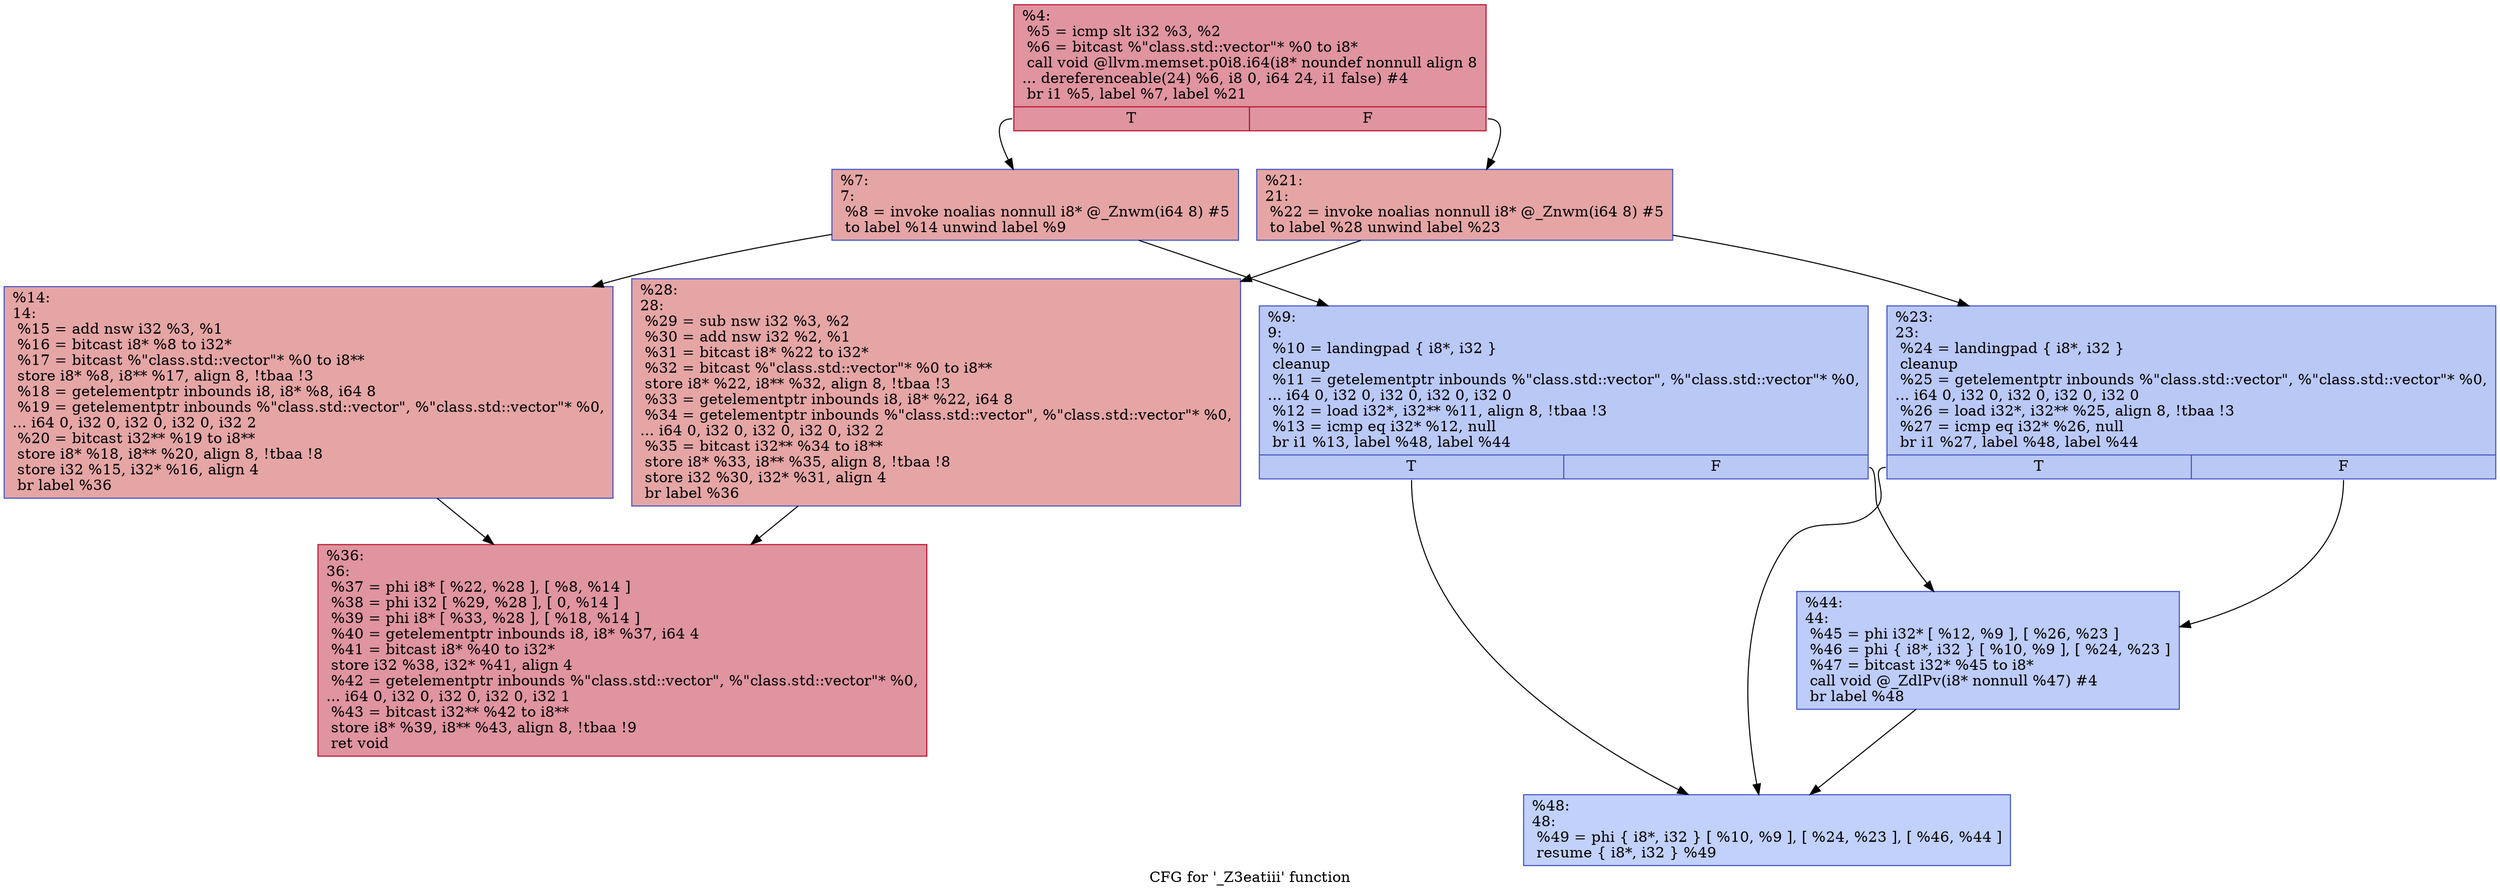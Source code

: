 digraph "CFG for '_Z3eatiii' function" {
	label="CFG for '_Z3eatiii' function";

	Node0x555efc28f140 [shape=record,color="#b70d28ff", style=filled, fillcolor="#b70d2870",label="{%4:\l  %5 = icmp slt i32 %3, %2\l  %6 = bitcast %\"class.std::vector\"* %0 to i8*\l  call void @llvm.memset.p0i8.i64(i8* noundef nonnull align 8\l... dereferenceable(24) %6, i8 0, i64 24, i1 false) #4\l  br i1 %5, label %7, label %21\l|{<s0>T|<s1>F}}"];
	Node0x555efc28f140:s0 -> Node0x555efc28fcb0;
	Node0x555efc28f140:s1 -> Node0x555efc28fd00;
	Node0x555efc28fcb0 [shape=record,color="#3d50c3ff", style=filled, fillcolor="#c5333470",label="{%7:\l7:                                                \l  %8 = invoke noalias nonnull i8* @_Znwm(i64 8) #5\l          to label %14 unwind label %9\l}"];
	Node0x555efc28fcb0 -> Node0x555efc28fe40;
	Node0x555efc28fcb0 -> Node0x555efc28fe90;
	Node0x555efc28fe90 [shape=record,color="#3d50c3ff", style=filled, fillcolor="#6282ea70",label="{%9:\l9:                                                \l  %10 = landingpad \{ i8*, i32 \}\l          cleanup\l  %11 = getelementptr inbounds %\"class.std::vector\", %\"class.std::vector\"* %0,\l... i64 0, i32 0, i32 0, i32 0, i32 0\l  %12 = load i32*, i32** %11, align 8, !tbaa !3\l  %13 = icmp eq i32* %12, null\l  br i1 %13, label %48, label %44\l|{<s0>T|<s1>F}}"];
	Node0x555efc28fe90:s0 -> Node0x555efc291130;
	Node0x555efc28fe90:s1 -> Node0x555efc2911c0;
	Node0x555efc28fe40 [shape=record,color="#3d50c3ff", style=filled, fillcolor="#c5333470",label="{%14:\l14:                                               \l  %15 = add nsw i32 %3, %1\l  %16 = bitcast i8* %8 to i32*\l  %17 = bitcast %\"class.std::vector\"* %0 to i8**\l  store i8* %8, i8** %17, align 8, !tbaa !3\l  %18 = getelementptr inbounds i8, i8* %8, i64 8\l  %19 = getelementptr inbounds %\"class.std::vector\", %\"class.std::vector\"* %0,\l... i64 0, i32 0, i32 0, i32 0, i32 2\l  %20 = bitcast i32** %19 to i8**\l  store i8* %18, i8** %20, align 8, !tbaa !8\l  store i32 %15, i32* %16, align 4\l  br label %36\l}"];
	Node0x555efc28fe40 -> Node0x555efc291ee0;
	Node0x555efc28fd00 [shape=record,color="#3d50c3ff", style=filled, fillcolor="#c5333470",label="{%21:\l21:                                               \l  %22 = invoke noalias nonnull i8* @_Znwm(i64 8) #5\l          to label %28 unwind label %23\l}"];
	Node0x555efc28fd00 -> Node0x555efc292000;
	Node0x555efc28fd00 -> Node0x555efc292050;
	Node0x555efc292050 [shape=record,color="#3d50c3ff", style=filled, fillcolor="#6282ea70",label="{%23:\l23:                                               \l  %24 = landingpad \{ i8*, i32 \}\l          cleanup\l  %25 = getelementptr inbounds %\"class.std::vector\", %\"class.std::vector\"* %0,\l... i64 0, i32 0, i32 0, i32 0, i32 0\l  %26 = load i32*, i32** %25, align 8, !tbaa !3\l  %27 = icmp eq i32* %26, null\l  br i1 %27, label %48, label %44\l|{<s0>T|<s1>F}}"];
	Node0x555efc292050:s0 -> Node0x555efc291130;
	Node0x555efc292050:s1 -> Node0x555efc2911c0;
	Node0x555efc292000 [shape=record,color="#3d50c3ff", style=filled, fillcolor="#c5333470",label="{%28:\l28:                                               \l  %29 = sub nsw i32 %3, %2\l  %30 = add nsw i32 %2, %1\l  %31 = bitcast i8* %22 to i32*\l  %32 = bitcast %\"class.std::vector\"* %0 to i8**\l  store i8* %22, i8** %32, align 8, !tbaa !3\l  %33 = getelementptr inbounds i8, i8* %22, i64 8\l  %34 = getelementptr inbounds %\"class.std::vector\", %\"class.std::vector\"* %0,\l... i64 0, i32 0, i32 0, i32 0, i32 2\l  %35 = bitcast i32** %34 to i8**\l  store i8* %33, i8** %35, align 8, !tbaa !8\l  store i32 %30, i32* %31, align 4\l  br label %36\l}"];
	Node0x555efc292000 -> Node0x555efc291ee0;
	Node0x555efc291ee0 [shape=record,color="#b70d28ff", style=filled, fillcolor="#b70d2870",label="{%36:\l36:                                               \l  %37 = phi i8* [ %22, %28 ], [ %8, %14 ]\l  %38 = phi i32 [ %29, %28 ], [ 0, %14 ]\l  %39 = phi i8* [ %33, %28 ], [ %18, %14 ]\l  %40 = getelementptr inbounds i8, i8* %37, i64 4\l  %41 = bitcast i8* %40 to i32*\l  store i32 %38, i32* %41, align 4\l  %42 = getelementptr inbounds %\"class.std::vector\", %\"class.std::vector\"* %0,\l... i64 0, i32 0, i32 0, i32 0, i32 1\l  %43 = bitcast i32** %42 to i8**\l  store i8* %39, i8** %43, align 8, !tbaa !9\l  ret void\l}"];
	Node0x555efc2911c0 [shape=record,color="#3d50c3ff", style=filled, fillcolor="#6a8bef70",label="{%44:\l44:                                               \l  %45 = phi i32* [ %12, %9 ], [ %26, %23 ]\l  %46 = phi \{ i8*, i32 \} [ %10, %9 ], [ %24, %23 ]\l  %47 = bitcast i32* %45 to i8*\l  call void @_ZdlPv(i8* nonnull %47) #4\l  br label %48\l}"];
	Node0x555efc2911c0 -> Node0x555efc291130;
	Node0x555efc291130 [shape=record,color="#3d50c3ff", style=filled, fillcolor="#7396f570",label="{%48:\l48:                                               \l  %49 = phi \{ i8*, i32 \} [ %10, %9 ], [ %24, %23 ], [ %46, %44 ]\l  resume \{ i8*, i32 \} %49\l}"];
}

